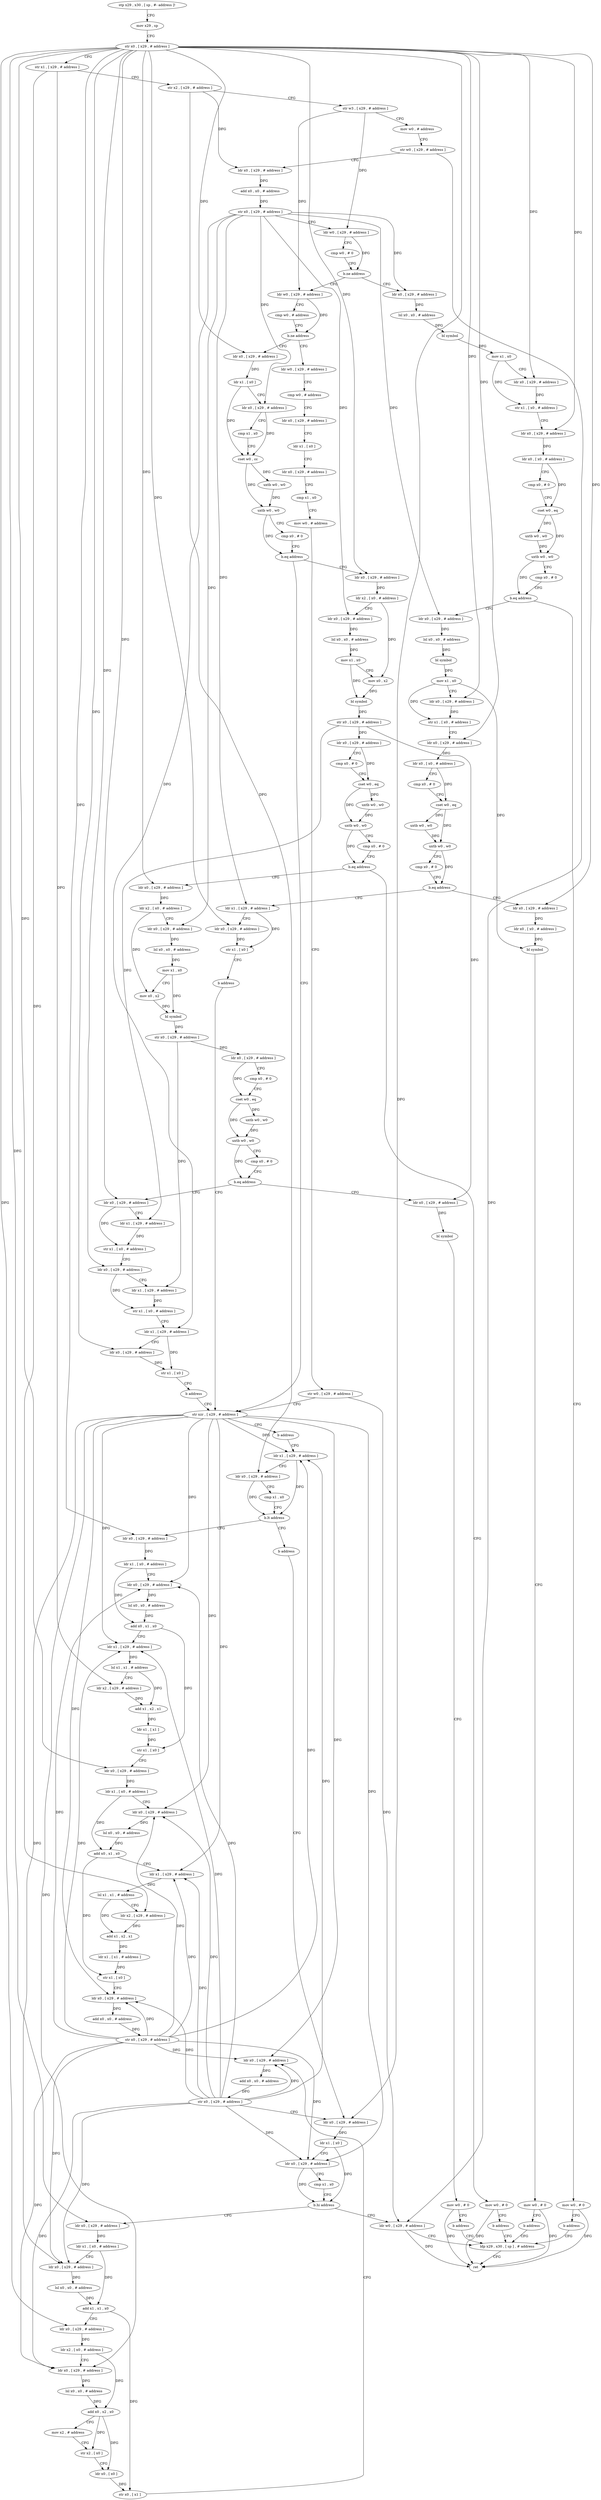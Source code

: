 digraph "func" {
"350776" [label = "stp x29 , x30 , [ sp , #- address ]!" ]
"350780" [label = "mov x29 , sp" ]
"350784" [label = "str x0 , [ x29 , # address ]" ]
"350788" [label = "str x1 , [ x29 , # address ]" ]
"350792" [label = "str x2 , [ x29 , # address ]" ]
"350796" [label = "str w3 , [ x29 , # address ]" ]
"350800" [label = "mov w0 , # address" ]
"350804" [label = "str w0 , [ x29 , # address ]" ]
"350808" [label = "ldr x0 , [ x29 , # address ]" ]
"350812" [label = "add x0 , x0 , # address" ]
"350816" [label = "str x0 , [ x29 , # address ]" ]
"350820" [label = "ldr w0 , [ x29 , # address ]" ]
"350824" [label = "cmp w0 , # 0" ]
"350828" [label = "b.ne address" ]
"350988" [label = "ldr w0 , [ x29 , # address ]" ]
"350832" [label = "ldr x0 , [ x29 , # address ]" ]
"350992" [label = "cmp w0 , # address" ]
"350996" [label = "b.ne address" ]
"351220" [label = "ldr w0 , [ x29 , # address ]" ]
"351000" [label = "ldr x0 , [ x29 , # address ]" ]
"350836" [label = "lsl x0 , x0 , # address" ]
"350840" [label = "bl symbol" ]
"350844" [label = "mov x1 , x0" ]
"350848" [label = "ldr x0 , [ x29 , # address ]" ]
"350852" [label = "str x1 , [ x0 , # address ]" ]
"350856" [label = "ldr x0 , [ x29 , # address ]" ]
"350860" [label = "ldr x0 , [ x0 , # address ]" ]
"350864" [label = "cmp x0 , # 0" ]
"350868" [label = "cset w0 , eq" ]
"350872" [label = "uxtb w0 , w0" ]
"350876" [label = "uxtb w0 , w0" ]
"350880" [label = "cmp x0 , # 0" ]
"350884" [label = "b.eq address" ]
"350896" [label = "ldr x0 , [ x29 , # address ]" ]
"350888" [label = "mov w0 , # 0" ]
"351224" [label = "cmp w0 , # address" ]
"351228" [label = "ldr x0 , [ x29 , # address ]" ]
"351232" [label = "ldr x1 , [ x0 ]" ]
"351236" [label = "ldr x0 , [ x29 , # address ]" ]
"351240" [label = "cmp x1 , x0" ]
"351244" [label = "mov w0 , # address" ]
"351248" [label = "str w0 , [ x29 , # address ]" ]
"351252" [label = "str xzr , [ x29 , # address ]" ]
"351004" [label = "ldr x1 , [ x0 ]" ]
"351008" [label = "ldr x0 , [ x29 , # address ]" ]
"351012" [label = "cmp x1 , x0" ]
"351016" [label = "cset w0 , cc" ]
"351020" [label = "uxtb w0 , w0" ]
"351024" [label = "uxtb w0 , w0" ]
"351028" [label = "cmp x0 , # 0" ]
"351032" [label = "b.eq address" ]
"351036" [label = "ldr x0 , [ x29 , # address ]" ]
"350900" [label = "lsl x0 , x0 , # address" ]
"350904" [label = "bl symbol" ]
"350908" [label = "mov x1 , x0" ]
"350912" [label = "ldr x0 , [ x29 , # address ]" ]
"350916" [label = "str x1 , [ x0 , # address ]" ]
"350920" [label = "ldr x0 , [ x29 , # address ]" ]
"350924" [label = "ldr x0 , [ x0 , # address ]" ]
"350928" [label = "cmp x0 , # 0" ]
"350932" [label = "cset w0 , eq" ]
"350936" [label = "uxtb w0 , w0" ]
"350940" [label = "uxtb w0 , w0" ]
"350944" [label = "cmp x0 , # 0" ]
"350948" [label = "b.eq address" ]
"350972" [label = "ldr x1 , [ x29 , # address ]" ]
"350952" [label = "ldr x0 , [ x29 , # address ]" ]
"350892" [label = "b address" ]
"351472" [label = "ldp x29 , x30 , [ sp ] , # address" ]
"351360" [label = "ldr x1 , [ x29 , # address ]" ]
"351364" [label = "ldr x0 , [ x29 , # address ]" ]
"351368" [label = "cmp x1 , x0" ]
"351372" [label = "b.lt address" ]
"351260" [label = "ldr x0 , [ x29 , # address ]" ]
"351376" [label = "b address" ]
"351256" [label = "b address" ]
"351040" [label = "ldr x2 , [ x0 , # address ]" ]
"351044" [label = "ldr x0 , [ x29 , # address ]" ]
"351048" [label = "lsl x0 , x0 , # address" ]
"351052" [label = "mov x1 , x0" ]
"351056" [label = "mov x0 , x2" ]
"351060" [label = "bl symbol" ]
"351064" [label = "str x0 , [ x29 , # address ]" ]
"351068" [label = "ldr x0 , [ x29 , # address ]" ]
"351072" [label = "cmp x0 , # 0" ]
"351076" [label = "cset w0 , eq" ]
"351080" [label = "uxtb w0 , w0" ]
"351084" [label = "uxtb w0 , w0" ]
"351088" [label = "cmp x0 , # 0" ]
"351092" [label = "b.eq address" ]
"351104" [label = "ldr x0 , [ x29 , # address ]" ]
"351096" [label = "mov w0 , # 0" ]
"350976" [label = "ldr x0 , [ x29 , # address ]" ]
"350980" [label = "str x1 , [ x0 ]" ]
"350984" [label = "b address" ]
"350956" [label = "ldr x0 , [ x0 , # address ]" ]
"350960" [label = "bl symbol" ]
"350964" [label = "mov w0 , # 0" ]
"350968" [label = "b address" ]
"351476" [label = "ret" ]
"351264" [label = "ldr x1 , [ x0 , # address ]" ]
"351268" [label = "ldr x0 , [ x29 , # address ]" ]
"351272" [label = "lsl x0 , x0 , # address" ]
"351276" [label = "add x0 , x1 , x0" ]
"351280" [label = "ldr x1 , [ x29 , # address ]" ]
"351284" [label = "lsl x1 , x1 , # address" ]
"351288" [label = "ldr x2 , [ x29 , # address ]" ]
"351292" [label = "add x1 , x2 , x1" ]
"351296" [label = "ldr x1 , [ x1 ]" ]
"351300" [label = "str x1 , [ x0 ]" ]
"351304" [label = "ldr x0 , [ x29 , # address ]" ]
"351308" [label = "ldr x1 , [ x0 , # address ]" ]
"351312" [label = "ldr x0 , [ x29 , # address ]" ]
"351316" [label = "lsl x0 , x0 , # address" ]
"351320" [label = "add x0 , x1 , x0" ]
"351324" [label = "ldr x1 , [ x29 , # address ]" ]
"351328" [label = "lsl x1 , x1 , # address" ]
"351332" [label = "ldr x2 , [ x29 , # address ]" ]
"351336" [label = "add x1 , x2 , x1" ]
"351340" [label = "ldr x1 , [ x1 , # address ]" ]
"351344" [label = "str x1 , [ x0 ]" ]
"351348" [label = "ldr x0 , [ x29 , # address ]" ]
"351352" [label = "add x0 , x0 , # address" ]
"351356" [label = "str x0 , [ x29 , # address ]" ]
"351448" [label = "ldr x0 , [ x29 , # address ]" ]
"351108" [label = "ldr x2 , [ x0 , # address ]" ]
"351112" [label = "ldr x0 , [ x29 , # address ]" ]
"351116" [label = "lsl x0 , x0 , # address" ]
"351120" [label = "mov x1 , x0" ]
"351124" [label = "mov x0 , x2" ]
"351128" [label = "bl symbol" ]
"351132" [label = "str x0 , [ x29 , # address ]" ]
"351136" [label = "ldr x0 , [ x29 , # address ]" ]
"351140" [label = "cmp x0 , # 0" ]
"351144" [label = "cset w0 , eq" ]
"351148" [label = "uxtb w0 , w0" ]
"351152" [label = "uxtb w0 , w0" ]
"351156" [label = "cmp x0 , # 0" ]
"351160" [label = "b.eq address" ]
"351180" [label = "ldr x0 , [ x29 , # address ]" ]
"351164" [label = "ldr x0 , [ x29 , # address ]" ]
"351100" [label = "b address" ]
"351452" [label = "ldr x1 , [ x0 ]" ]
"351456" [label = "ldr x0 , [ x29 , # address ]" ]
"351460" [label = "cmp x1 , x0" ]
"351464" [label = "b.hi address" ]
"351380" [label = "ldr x0 , [ x29 , # address ]" ]
"351468" [label = "ldr w0 , [ x29 , # address ]" ]
"351184" [label = "ldr x1 , [ x29 , # address ]" ]
"351188" [label = "str x1 , [ x0 , # address ]" ]
"351192" [label = "ldr x0 , [ x29 , # address ]" ]
"351196" [label = "ldr x1 , [ x29 , # address ]" ]
"351200" [label = "str x1 , [ x0 , # address ]" ]
"351204" [label = "ldr x1 , [ x29 , # address ]" ]
"351208" [label = "ldr x0 , [ x29 , # address ]" ]
"351212" [label = "str x1 , [ x0 ]" ]
"351216" [label = "b address" ]
"351168" [label = "bl symbol" ]
"351172" [label = "mov w0 , # 0" ]
"351176" [label = "b address" ]
"351384" [label = "ldr x1 , [ x0 , # address ]" ]
"351388" [label = "ldr x0 , [ x29 , # address ]" ]
"351392" [label = "lsl x0 , x0 , # address" ]
"351396" [label = "add x1 , x1 , x0" ]
"351400" [label = "ldr x0 , [ x29 , # address ]" ]
"351404" [label = "ldr x2 , [ x0 , # address ]" ]
"351408" [label = "ldr x0 , [ x29 , # address ]" ]
"351412" [label = "lsl x0 , x0 , # address" ]
"351416" [label = "add x0 , x2 , x0" ]
"351420" [label = "mov x2 , # address" ]
"351424" [label = "str x2 , [ x0 ]" ]
"351428" [label = "ldr x0 , [ x0 ]" ]
"351432" [label = "str x0 , [ x1 ]" ]
"351436" [label = "ldr x0 , [ x29 , # address ]" ]
"351440" [label = "add x0 , x0 , # address" ]
"351444" [label = "str x0 , [ x29 , # address ]" ]
"350776" -> "350780" [ label = "CFG" ]
"350780" -> "350784" [ label = "CFG" ]
"350784" -> "350788" [ label = "CFG" ]
"350784" -> "350848" [ label = "DFG" ]
"350784" -> "350856" [ label = "DFG" ]
"350784" -> "351000" [ label = "DFG" ]
"350784" -> "350912" [ label = "DFG" ]
"350784" -> "350920" [ label = "DFG" ]
"350784" -> "351260" [ label = "DFG" ]
"350784" -> "351304" [ label = "DFG" ]
"350784" -> "351036" [ label = "DFG" ]
"350784" -> "351448" [ label = "DFG" ]
"350784" -> "351380" [ label = "DFG" ]
"350784" -> "351400" [ label = "DFG" ]
"350784" -> "350976" [ label = "DFG" ]
"350784" -> "350952" [ label = "DFG" ]
"350784" -> "351104" [ label = "DFG" ]
"350784" -> "351180" [ label = "DFG" ]
"350784" -> "351192" [ label = "DFG" ]
"350784" -> "351208" [ label = "DFG" ]
"350788" -> "350792" [ label = "CFG" ]
"350788" -> "351288" [ label = "DFG" ]
"350788" -> "351332" [ label = "DFG" ]
"350792" -> "350796" [ label = "CFG" ]
"350792" -> "350808" [ label = "DFG" ]
"350792" -> "351364" [ label = "DFG" ]
"350796" -> "350800" [ label = "CFG" ]
"350796" -> "350820" [ label = "DFG" ]
"350796" -> "350988" [ label = "DFG" ]
"350800" -> "350804" [ label = "CFG" ]
"350804" -> "350808" [ label = "CFG" ]
"350804" -> "351468" [ label = "DFG" ]
"350808" -> "350812" [ label = "DFG" ]
"350812" -> "350816" [ label = "DFG" ]
"350816" -> "350820" [ label = "CFG" ]
"350816" -> "350832" [ label = "DFG" ]
"350816" -> "351008" [ label = "DFG" ]
"350816" -> "350896" [ label = "DFG" ]
"350816" -> "351044" [ label = "DFG" ]
"350816" -> "350972" [ label = "DFG" ]
"350816" -> "351112" [ label = "DFG" ]
"350816" -> "351204" [ label = "DFG" ]
"350820" -> "350824" [ label = "CFG" ]
"350820" -> "350828" [ label = "DFG" ]
"350824" -> "350828" [ label = "CFG" ]
"350828" -> "350988" [ label = "CFG" ]
"350828" -> "350832" [ label = "CFG" ]
"350988" -> "350992" [ label = "CFG" ]
"350988" -> "350996" [ label = "DFG" ]
"350832" -> "350836" [ label = "DFG" ]
"350992" -> "350996" [ label = "CFG" ]
"350996" -> "351220" [ label = "CFG" ]
"350996" -> "351000" [ label = "CFG" ]
"351220" -> "351224" [ label = "CFG" ]
"351000" -> "351004" [ label = "DFG" ]
"350836" -> "350840" [ label = "DFG" ]
"350840" -> "350844" [ label = "DFG" ]
"350844" -> "350848" [ label = "CFG" ]
"350844" -> "350852" [ label = "DFG" ]
"350848" -> "350852" [ label = "DFG" ]
"350852" -> "350856" [ label = "CFG" ]
"350856" -> "350860" [ label = "DFG" ]
"350860" -> "350864" [ label = "CFG" ]
"350860" -> "350868" [ label = "DFG" ]
"350864" -> "350868" [ label = "CFG" ]
"350868" -> "350872" [ label = "DFG" ]
"350868" -> "350876" [ label = "DFG" ]
"350872" -> "350876" [ label = "DFG" ]
"350876" -> "350880" [ label = "CFG" ]
"350876" -> "350884" [ label = "DFG" ]
"350880" -> "350884" [ label = "CFG" ]
"350884" -> "350896" [ label = "CFG" ]
"350884" -> "350888" [ label = "CFG" ]
"350896" -> "350900" [ label = "DFG" ]
"350888" -> "350892" [ label = "CFG" ]
"350888" -> "351476" [ label = "DFG" ]
"351224" -> "351228" [ label = "CFG" ]
"351228" -> "351232" [ label = "CFG" ]
"351232" -> "351236" [ label = "CFG" ]
"351236" -> "351240" [ label = "CFG" ]
"351240" -> "351244" [ label = "CFG" ]
"351244" -> "351248" [ label = "CFG" ]
"351248" -> "351252" [ label = "CFG" ]
"351248" -> "351468" [ label = "DFG" ]
"351252" -> "351256" [ label = "CFG" ]
"351252" -> "351360" [ label = "DFG" ]
"351252" -> "351268" [ label = "DFG" ]
"351252" -> "351280" [ label = "DFG" ]
"351252" -> "351312" [ label = "DFG" ]
"351252" -> "351324" [ label = "DFG" ]
"351252" -> "351348" [ label = "DFG" ]
"351252" -> "351456" [ label = "DFG" ]
"351252" -> "351388" [ label = "DFG" ]
"351252" -> "351408" [ label = "DFG" ]
"351252" -> "351436" [ label = "DFG" ]
"351004" -> "351008" [ label = "CFG" ]
"351004" -> "351016" [ label = "DFG" ]
"351008" -> "351012" [ label = "CFG" ]
"351008" -> "351016" [ label = "DFG" ]
"351012" -> "351016" [ label = "CFG" ]
"351016" -> "351020" [ label = "DFG" ]
"351016" -> "351024" [ label = "DFG" ]
"351020" -> "351024" [ label = "DFG" ]
"351024" -> "351028" [ label = "CFG" ]
"351024" -> "351032" [ label = "DFG" ]
"351028" -> "351032" [ label = "CFG" ]
"351032" -> "351252" [ label = "CFG" ]
"351032" -> "351036" [ label = "CFG" ]
"351036" -> "351040" [ label = "DFG" ]
"350900" -> "350904" [ label = "DFG" ]
"350904" -> "350908" [ label = "DFG" ]
"350908" -> "350912" [ label = "CFG" ]
"350908" -> "350916" [ label = "DFG" ]
"350908" -> "350960" [ label = "DFG" ]
"350912" -> "350916" [ label = "DFG" ]
"350916" -> "350920" [ label = "CFG" ]
"350920" -> "350924" [ label = "DFG" ]
"350924" -> "350928" [ label = "CFG" ]
"350924" -> "350932" [ label = "DFG" ]
"350928" -> "350932" [ label = "CFG" ]
"350932" -> "350936" [ label = "DFG" ]
"350932" -> "350940" [ label = "DFG" ]
"350936" -> "350940" [ label = "DFG" ]
"350940" -> "350944" [ label = "CFG" ]
"350940" -> "350948" [ label = "DFG" ]
"350944" -> "350948" [ label = "CFG" ]
"350948" -> "350972" [ label = "CFG" ]
"350948" -> "350952" [ label = "CFG" ]
"350972" -> "350976" [ label = "CFG" ]
"350972" -> "350980" [ label = "DFG" ]
"350952" -> "350956" [ label = "DFG" ]
"350892" -> "351472" [ label = "CFG" ]
"351472" -> "351476" [ label = "CFG" ]
"351360" -> "351364" [ label = "CFG" ]
"351360" -> "351372" [ label = "DFG" ]
"351364" -> "351368" [ label = "CFG" ]
"351364" -> "351372" [ label = "DFG" ]
"351368" -> "351372" [ label = "CFG" ]
"351372" -> "351260" [ label = "CFG" ]
"351372" -> "351376" [ label = "CFG" ]
"351260" -> "351264" [ label = "DFG" ]
"351376" -> "351448" [ label = "CFG" ]
"351256" -> "351360" [ label = "CFG" ]
"351040" -> "351044" [ label = "CFG" ]
"351040" -> "351056" [ label = "DFG" ]
"351044" -> "351048" [ label = "DFG" ]
"351048" -> "351052" [ label = "DFG" ]
"351052" -> "351056" [ label = "CFG" ]
"351052" -> "351060" [ label = "DFG" ]
"351056" -> "351060" [ label = "DFG" ]
"351060" -> "351064" [ label = "DFG" ]
"351064" -> "351068" [ label = "DFG" ]
"351064" -> "351184" [ label = "DFG" ]
"351064" -> "351164" [ label = "DFG" ]
"351068" -> "351072" [ label = "CFG" ]
"351068" -> "351076" [ label = "DFG" ]
"351072" -> "351076" [ label = "CFG" ]
"351076" -> "351080" [ label = "DFG" ]
"351076" -> "351084" [ label = "DFG" ]
"351080" -> "351084" [ label = "DFG" ]
"351084" -> "351088" [ label = "CFG" ]
"351084" -> "351092" [ label = "DFG" ]
"351088" -> "351092" [ label = "CFG" ]
"351092" -> "351104" [ label = "CFG" ]
"351092" -> "351096" [ label = "CFG" ]
"351104" -> "351108" [ label = "DFG" ]
"351096" -> "351100" [ label = "CFG" ]
"351096" -> "351476" [ label = "DFG" ]
"350976" -> "350980" [ label = "DFG" ]
"350980" -> "350984" [ label = "CFG" ]
"350984" -> "351252" [ label = "CFG" ]
"350956" -> "350960" [ label = "DFG" ]
"350960" -> "350964" [ label = "CFG" ]
"350964" -> "350968" [ label = "CFG" ]
"350964" -> "351476" [ label = "DFG" ]
"350968" -> "351472" [ label = "CFG" ]
"351264" -> "351268" [ label = "CFG" ]
"351264" -> "351276" [ label = "DFG" ]
"351268" -> "351272" [ label = "DFG" ]
"351272" -> "351276" [ label = "DFG" ]
"351276" -> "351280" [ label = "CFG" ]
"351276" -> "351300" [ label = "DFG" ]
"351280" -> "351284" [ label = "DFG" ]
"351284" -> "351288" [ label = "CFG" ]
"351284" -> "351292" [ label = "DFG" ]
"351288" -> "351292" [ label = "DFG" ]
"351292" -> "351296" [ label = "DFG" ]
"351296" -> "351300" [ label = "DFG" ]
"351300" -> "351304" [ label = "CFG" ]
"351304" -> "351308" [ label = "DFG" ]
"351308" -> "351312" [ label = "CFG" ]
"351308" -> "351320" [ label = "DFG" ]
"351312" -> "351316" [ label = "DFG" ]
"351316" -> "351320" [ label = "DFG" ]
"351320" -> "351324" [ label = "CFG" ]
"351320" -> "351344" [ label = "DFG" ]
"351324" -> "351328" [ label = "DFG" ]
"351328" -> "351332" [ label = "CFG" ]
"351328" -> "351336" [ label = "DFG" ]
"351332" -> "351336" [ label = "DFG" ]
"351336" -> "351340" [ label = "DFG" ]
"351340" -> "351344" [ label = "DFG" ]
"351344" -> "351348" [ label = "CFG" ]
"351348" -> "351352" [ label = "DFG" ]
"351352" -> "351356" [ label = "DFG" ]
"351356" -> "351360" [ label = "DFG" ]
"351356" -> "351268" [ label = "DFG" ]
"351356" -> "351280" [ label = "DFG" ]
"351356" -> "351312" [ label = "DFG" ]
"351356" -> "351324" [ label = "DFG" ]
"351356" -> "351348" [ label = "DFG" ]
"351356" -> "351456" [ label = "DFG" ]
"351356" -> "351388" [ label = "DFG" ]
"351356" -> "351408" [ label = "DFG" ]
"351356" -> "351436" [ label = "DFG" ]
"351448" -> "351452" [ label = "DFG" ]
"351108" -> "351112" [ label = "CFG" ]
"351108" -> "351124" [ label = "DFG" ]
"351112" -> "351116" [ label = "DFG" ]
"351116" -> "351120" [ label = "DFG" ]
"351120" -> "351124" [ label = "CFG" ]
"351120" -> "351128" [ label = "DFG" ]
"351124" -> "351128" [ label = "DFG" ]
"351128" -> "351132" [ label = "DFG" ]
"351132" -> "351136" [ label = "DFG" ]
"351132" -> "351196" [ label = "DFG" ]
"351136" -> "351140" [ label = "CFG" ]
"351136" -> "351144" [ label = "DFG" ]
"351140" -> "351144" [ label = "CFG" ]
"351144" -> "351148" [ label = "DFG" ]
"351144" -> "351152" [ label = "DFG" ]
"351148" -> "351152" [ label = "DFG" ]
"351152" -> "351156" [ label = "CFG" ]
"351152" -> "351160" [ label = "DFG" ]
"351156" -> "351160" [ label = "CFG" ]
"351160" -> "351180" [ label = "CFG" ]
"351160" -> "351164" [ label = "CFG" ]
"351180" -> "351184" [ label = "CFG" ]
"351180" -> "351188" [ label = "DFG" ]
"351164" -> "351168" [ label = "DFG" ]
"351100" -> "351472" [ label = "CFG" ]
"351452" -> "351456" [ label = "CFG" ]
"351452" -> "351464" [ label = "DFG" ]
"351456" -> "351460" [ label = "CFG" ]
"351456" -> "351464" [ label = "DFG" ]
"351460" -> "351464" [ label = "CFG" ]
"351464" -> "351380" [ label = "CFG" ]
"351464" -> "351468" [ label = "CFG" ]
"351380" -> "351384" [ label = "DFG" ]
"351468" -> "351472" [ label = "CFG" ]
"351468" -> "351476" [ label = "DFG" ]
"351184" -> "351188" [ label = "DFG" ]
"351188" -> "351192" [ label = "CFG" ]
"351192" -> "351196" [ label = "CFG" ]
"351192" -> "351200" [ label = "DFG" ]
"351196" -> "351200" [ label = "DFG" ]
"351200" -> "351204" [ label = "CFG" ]
"351204" -> "351208" [ label = "CFG" ]
"351204" -> "351212" [ label = "DFG" ]
"351208" -> "351212" [ label = "DFG" ]
"351212" -> "351216" [ label = "CFG" ]
"351216" -> "351252" [ label = "CFG" ]
"351168" -> "351172" [ label = "CFG" ]
"351172" -> "351176" [ label = "CFG" ]
"351172" -> "351476" [ label = "DFG" ]
"351176" -> "351472" [ label = "CFG" ]
"351384" -> "351388" [ label = "CFG" ]
"351384" -> "351396" [ label = "DFG" ]
"351388" -> "351392" [ label = "DFG" ]
"351392" -> "351396" [ label = "DFG" ]
"351396" -> "351400" [ label = "CFG" ]
"351396" -> "351432" [ label = "DFG" ]
"351400" -> "351404" [ label = "DFG" ]
"351404" -> "351408" [ label = "CFG" ]
"351404" -> "351416" [ label = "DFG" ]
"351408" -> "351412" [ label = "DFG" ]
"351412" -> "351416" [ label = "DFG" ]
"351416" -> "351420" [ label = "CFG" ]
"351416" -> "351424" [ label = "DFG" ]
"351416" -> "351428" [ label = "DFG" ]
"351420" -> "351424" [ label = "CFG" ]
"351424" -> "351428" [ label = "CFG" ]
"351428" -> "351432" [ label = "DFG" ]
"351432" -> "351436" [ label = "CFG" ]
"351436" -> "351440" [ label = "DFG" ]
"351440" -> "351444" [ label = "DFG" ]
"351444" -> "351448" [ label = "CFG" ]
"351444" -> "351360" [ label = "DFG" ]
"351444" -> "351268" [ label = "DFG" ]
"351444" -> "351280" [ label = "DFG" ]
"351444" -> "351312" [ label = "DFG" ]
"351444" -> "351324" [ label = "DFG" ]
"351444" -> "351348" [ label = "DFG" ]
"351444" -> "351456" [ label = "DFG" ]
"351444" -> "351388" [ label = "DFG" ]
"351444" -> "351408" [ label = "DFG" ]
"351444" -> "351436" [ label = "DFG" ]
}
